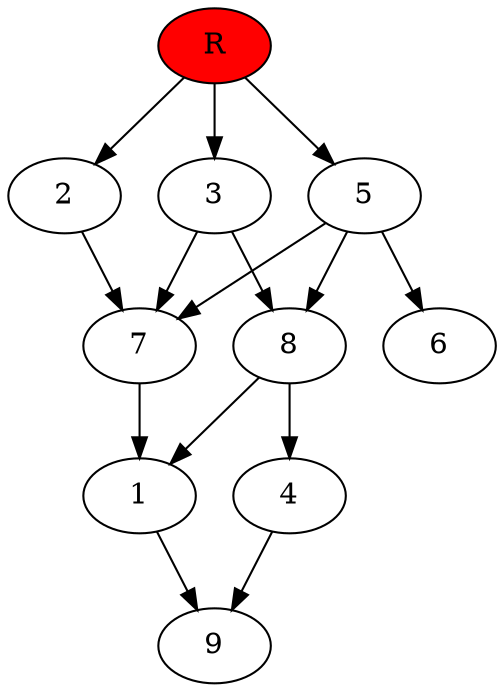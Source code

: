digraph prb25765 {
	1
	2
	3
	4
	5
	6
	7
	8
	R [fillcolor="#ff0000" style=filled]
	1 -> 9
	2 -> 7
	3 -> 7
	3 -> 8
	4 -> 9
	5 -> 6
	5 -> 7
	5 -> 8
	7 -> 1
	8 -> 1
	8 -> 4
	R -> 2
	R -> 3
	R -> 5
}
